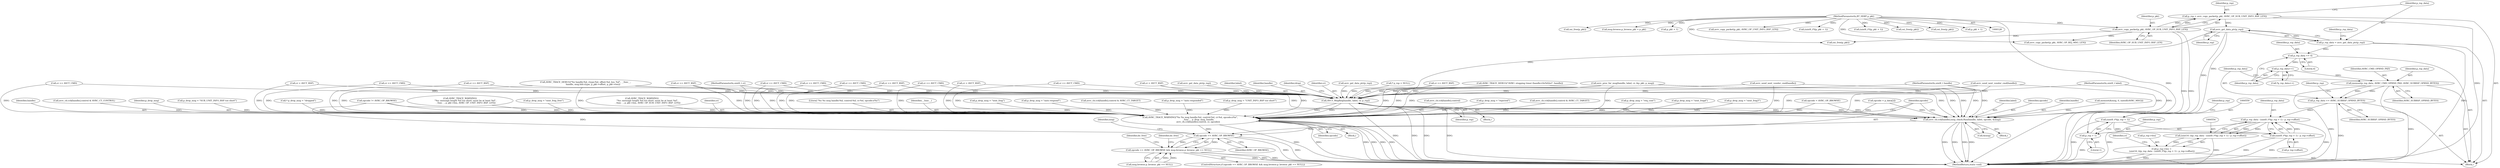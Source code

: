 digraph "0_Android_830cb39cb2a0f1bf6704d264e2a5c5029c175dd7@API" {
"1000519" [label="(Call,p_rsp = avrc_copy_packet(p_pkt, AVRC_OP_SUB_UNIT_INFO_RSP_LEN))"];
"1000521" [label="(Call,avrc_copy_packet(p_pkt, AVRC_OP_SUB_UNIT_INFO_RSP_LEN))"];
"1000132" [label="(MethodParameterIn,BT_HDR* p_pkt)"];
"1000526" [label="(Call,avrc_get_data_ptr(p_rsp))"];
"1000524" [label="(Call,p_rsp_data = avrc_get_data_ptr(p_rsp))"];
"1000532" [label="(Call,p_rsp_data += 4)"];
"1000537" [label="(Call,p_rsp_data++)"];
"1000542" [label="(Call,memset(p_rsp_data, AVRC_CMD_OPRND_PAD, AVRC_SUBRSP_OPRND_BYTES))"];
"1000546" [label="(Call,p_rsp_data += AVRC_SUBRSP_OPRND_BYTES)"];
"1000555" [label="(Call,p_rsp_data - (uint8_t*)(p_rsp + 1) - p_rsp->offset)"];
"1000553" [label="(Call,(uint16_t)(p_rsp_data - (uint8_t*)(p_rsp + 1) - p_rsp->offset))"];
"1000549" [label="(Call,p_rsp->len =\n (uint16_t)(p_rsp_data - (uint8_t*)(p_rsp + 1) - p_rsp->offset))"];
"1000558" [label="(Call,(uint8_t*)(p_rsp + 1))"];
"1000557" [label="(Call,(uint8_t*)(p_rsp + 1) - p_rsp->offset)"];
"1000560" [label="(Call,p_rsp + 1)"];
"1000996" [label="(Call,AVCT_MsgReq(handle, label, cr, p_rsp))"];
"1001015" [label="(Call,avrc_cb.ccb[handle].msg_cback.Run(handle, label, opcode, &msg))"];
"1001039" [label="(Call,opcode == AVRC_OP_BROWSE)"];
"1001038" [label="(Call,opcode == AVRC_OP_BROWSE && msg.browse.p_browse_pkt == NULL)"];
"1001023" [label="(Call,AVRC_TRACE_WARNING(\"%s %s msg handle:%d, control:%d, cr:%d, opcode:x%x\",\n                       __func__, p_drop_msg, handle,\n                       avrc_cb.ccb[handle].control, cr, opcode))"];
"1000530" [label="(Identifier,p_rsp_data)"];
"1000129" [label="(MethodParameterIn,uint8_t handle)"];
"1000520" [label="(Identifier,p_rsp)"];
"1000581" [label="(Call,AVRC_TRACE_WARNING(\n                \"%s: message length %d too short: must be at least %d\",\n                __func__, p_pkt->len, AVRC_OP_SUB_UNIT_INFO_RSP_LEN))"];
"1000538" [label="(Identifier,p_rsp_data)"];
"1000524" [label="(Call,p_rsp_data = avrc_get_data_ptr(p_rsp))"];
"1001017" [label="(Identifier,label)"];
"1001035" [label="(Identifier,cr)"];
"1000533" [label="(Identifier,p_rsp_data)"];
"1000132" [label="(MethodParameterIn,BT_HDR* p_pkt)"];
"1000939" [label="(Call,avrc_cb.ccb[handle].control & AVRC_CT_TARGET)"];
"1000527" [label="(Identifier,p_rsp)"];
"1000556" [label="(Identifier,p_rsp_data)"];
"1000987" [label="(Call,cr = AVCT_RSP)"];
"1000984" [label="(Call,p_drop_msg = \"rejected\")"];
"1000999" [label="(Identifier,cr)"];
"1000296" [label="(Call,osi_free(p_pkt))"];
"1000522" [label="(Identifier,p_pkt)"];
"1000270" [label="(Call,msg.browse.p_browse_pkt = p_pkt)"];
"1000551" [label="(Identifier,p_rsp)"];
"1001036" [label="(Identifier,opcode)"];
"1001023" [label="(Call,AVRC_TRACE_WARNING(\"%s %s msg handle:%d, control:%d, cr:%d, opcode:x%x\",\n                       __func__, p_drop_msg, handle,\n                       avrc_cb.ccb[handle].control, cr, opcode))"];
"1000667" [label="(Call,p_pkt + 1)"];
"1000948" [label="(Call,cr == AVCT_CMD)"];
"1001022" [label="(Block,)"];
"1001045" [label="(Identifier,msg)"];
"1000567" [label="(Identifier,cr)"];
"1001057" [label="(MethodReturn,static void)"];
"1000357" [label="(Call,avrc_cb.ccb[handle].control & AVRC_CT_TARGET)"];
"1000388" [label="(Call,cr == AVCT_CMD)"];
"1001037" [label="(ControlStructure,if (opcode == AVRC_OP_BROWSE && msg.browse.p_browse_pkt == NULL))"];
"1000788" [label="(Call,p_drop_msg = \"req_cont\")"];
"1000803" [label="(Call,p_drop_msg = \"sent_fragd\")"];
"1000534" [label="(Literal,4)"];
"1000793" [label="(Call,p_drop_msg = \"sent_frag3\")"];
"1001019" [label="(Call,&msg)"];
"1000545" [label="(Identifier,AVRC_SUBRSP_OPRND_BYTES)"];
"1000973" [label="(Call,avrc_copy_packet(p_pkt, AVRC_OP_REJ_MSG_LEN))"];
"1001015" [label="(Call,avrc_cb.ccb[handle].msg_cback.Run(handle, label, opcode, &msg))"];
"1000518" [label="(Block,)"];
"1001018" [label="(Identifier,opcode)"];
"1001038" [label="(Call,opcode == AVRC_OP_BROWSE && msg.browse.p_browse_pkt == NULL)"];
"1000544" [label="(Identifier,AVRC_CMD_OPRND_PAD)"];
"1000394" [label="(Call,avrc_copy_packet(p_pkt, AVRC_OP_UNIT_INFO_RSP_LEN))"];
"1000366" [label="(Call,cr == AVCT_CMD)"];
"1000515" [label="(Call,cr == AVCT_CMD)"];
"1001027" [label="(Identifier,handle)"];
"1001055" [label="(Call,osi_free(p_pkt))"];
"1000827" [label="(Call,cr == AVCT_CMD)"];
"1001016" [label="(Identifier,handle)"];
"1000536" [label="(Call,*p_rsp_data++)"];
"1001040" [label="(Identifier,opcode)"];
"1000808" [label="(Call,cr == AVCT_RSP)"];
"1000370" [label="(Call,avrc_cb.ccb[handle].control & AVRC_CT_CONTROL)"];
"1000995" [label="(Block,)"];
"1000549" [label="(Call,p_rsp->len =\n (uint16_t)(p_rsp_data - (uint8_t*)(p_rsp + 1) - p_rsp->offset))"];
"1000547" [label="(Identifier,p_rsp_data)"];
"1000665" [label="(Call,(uint8_t*)(p_pkt + 1))"];
"1001026" [label="(Identifier,p_drop_msg)"];
"1001041" [label="(Identifier,AVRC_OP_BROWSE)"];
"1000684" [label="(Call,cr == AVCT_CMD)"];
"1000130" [label="(MethodParameterIn,uint8_t label)"];
"1000962" [label="(Call,opcode != AVRC_OP_BROWSE)"];
"1000594" [label="(Call,p_drop_msg = \"SUB_UNIT_INFO_RSP too short\")"];
"1000978" [label="(Call,avrc_get_data_ptr(p_rsp))"];
"1000310" [label="(Call,AVRC_TRACE_DEBUG(\"%s handle:%d, ctype:%d, offset:%d, len: %d\", __func__,\n                      handle, msg.hdr.ctype, p_pkt->offset, p_pkt->len))"];
"1001042" [label="(Call,msg.browse.p_browse_pkt == NULL)"];
"1000526" [label="(Call,avrc_get_data_ptr(p_rsp))"];
"1000519" [label="(Call,p_rsp = avrc_copy_packet(p_pkt, AVRC_OP_SUB_UNIT_INFO_RSP_LEN))"];
"1001051" [label="(Identifier,do_free)"];
"1000537" [label="(Call,p_rsp_data++)"];
"1000815" [label="(Call,avrc_send_next_vendor_cmd(handle))"];
"1000558" [label="(Call,(uint8_t*)(p_rsp + 1))"];
"1000550" [label="(Call,p_rsp->len)"];
"1000379" [label="(Call,cr == AVCT_RSP)"];
"1000525" [label="(Identifier,p_rsp_data)"];
"1000446" [label="(Call,cr = AVCT_RSP)"];
"1000147" [label="(Call,* p_rsp = NULL)"];
"1000242" [label="(Call,opcode = AVRC_OP_BROWSE)"];
"1001000" [label="(Identifier,p_rsp)"];
"1000569" [label="(Call,p_drop_msg = \"auto responded\")"];
"1000474" [label="(Call,p_drop_msg = \"UNIT_INFO_RSP too short\")"];
"1000753" [label="(Call,avrc_proc_far_msg(handle, label, cr, &p_pkt, p_msg))"];
"1000740" [label="(Call,cr == AVCT_CMD)"];
"1000560" [label="(Call,p_rsp + 1)"];
"1000929" [label="(Call,cr == AVCT_RSP)"];
"1001024" [label="(Literal,\"%s %s msg handle:%d, control:%d, cr:%d, opcode:x%x\")"];
"1000561" [label="(Identifier,p_rsp)"];
"1000221" [label="(Call,(uint8_t*)(p_pkt + 1))"];
"1000557" [label="(Call,(uint8_t*)(p_rsp + 1) - p_rsp->offset)"];
"1000553" [label="(Call,(uint16_t)(p_rsp_data - (uint8_t*)(p_rsp + 1) - p_rsp->offset))"];
"1000543" [label="(Identifier,p_rsp_data)"];
"1001039" [label="(Call,opcode == AVRC_OP_BROWSE)"];
"1000562" [label="(Literal,1)"];
"1000933" [label="(Call,avrc_send_next_vendor_cmd(handle))"];
"1000207" [label="(Call,AVRC_TRACE_DEBUG(\"AVRC: stopping timer (handle=0x%02x)\", handle))"];
"1000563" [label="(Call,p_rsp->offset)"];
"1001007" [label="(Block,)"];
"1001025" [label="(Identifier,__func__)"];
"1001028" [label="(Call,avrc_cb.ccb[handle].control)"];
"1000532" [label="(Call,p_rsp_data += 4)"];
"1000349" [label="(Call,opcode = p_data[2])"];
"1000546" [label="(Call,p_rsp_data += AVRC_SUBRSP_OPRND_BYTES)"];
"1000203" [label="(Call,cr == AVCT_RSP)"];
"1000157" [label="(Call,* p_drop_msg = \"dropped\")"];
"1000461" [label="(Call,AVRC_TRACE_WARNING(\n                \"%s: message length %d too short: must be at least %d\",\n                __func__, p_pkt->len, AVRC_OP_UNIT_INFO_RSP_LEN))"];
"1000798" [label="(Call,p_drop_msg = \"sent_frag_free\")"];
"1000566" [label="(Call,cr = AVCT_RSP)"];
"1000548" [label="(Identifier,AVRC_SUBRSP_OPRND_BYTES)"];
"1000399" [label="(Call,avrc_get_data_ptr(p_rsp))"];
"1000998" [label="(Identifier,label)"];
"1000564" [label="(Identifier,p_rsp)"];
"1000521" [label="(Call,avrc_copy_packet(p_pkt, AVRC_OP_SUB_UNIT_INFO_RSP_LEN))"];
"1000542" [label="(Call,memset(p_rsp_data, AVRC_CMD_OPRND_PAD, AVRC_SUBRSP_OPRND_BYTES))"];
"1000996" [label="(Call,AVCT_MsgReq(handle, label, cr, p_rsp))"];
"1000555" [label="(Call,p_rsp_data - (uint8_t*)(p_rsp + 1) - p_rsp->offset)"];
"1000523" [label="(Identifier,AVRC_OP_SUB_UNIT_INFO_RSP_LEN)"];
"1001054" [label="(Identifier,do_free)"];
"1000188" [label="(Call,osi_free(p_pkt))"];
"1000196" [label="(Call,osi_free(p_pkt))"];
"1000997" [label="(Identifier,handle)"];
"1000223" [label="(Call,p_pkt + 1)"];
"1001002" [label="(Identifier,drop)"];
"1000783" [label="(Call,p_drop_msg = \"sent_frag\")"];
"1000449" [label="(Call,p_drop_msg = \"auto respond\")"];
"1000131" [label="(MethodParameterIn,uint8_t cr)"];
"1000229" [label="(Call,memset(&msg, 0, sizeof(tAVRC_MSG)))"];
"1000519" -> "1000518"  [label="AST: "];
"1000519" -> "1000521"  [label="CFG: "];
"1000520" -> "1000519"  [label="AST: "];
"1000521" -> "1000519"  [label="AST: "];
"1000525" -> "1000519"  [label="CFG: "];
"1000519" -> "1001057"  [label="DDG: "];
"1000521" -> "1000519"  [label="DDG: "];
"1000521" -> "1000519"  [label="DDG: "];
"1000519" -> "1000526"  [label="DDG: "];
"1000521" -> "1000523"  [label="CFG: "];
"1000522" -> "1000521"  [label="AST: "];
"1000523" -> "1000521"  [label="AST: "];
"1000521" -> "1001057"  [label="DDG: "];
"1000521" -> "1001057"  [label="DDG: "];
"1000132" -> "1000521"  [label="DDG: "];
"1000521" -> "1000973"  [label="DDG: "];
"1000521" -> "1001055"  [label="DDG: "];
"1000132" -> "1000128"  [label="AST: "];
"1000132" -> "1001057"  [label="DDG: "];
"1000132" -> "1000188"  [label="DDG: "];
"1000132" -> "1000196"  [label="DDG: "];
"1000132" -> "1000221"  [label="DDG: "];
"1000132" -> "1000223"  [label="DDG: "];
"1000132" -> "1000270"  [label="DDG: "];
"1000132" -> "1000296"  [label="DDG: "];
"1000132" -> "1000394"  [label="DDG: "];
"1000132" -> "1000665"  [label="DDG: "];
"1000132" -> "1000667"  [label="DDG: "];
"1000132" -> "1000973"  [label="DDG: "];
"1000132" -> "1001055"  [label="DDG: "];
"1000526" -> "1000524"  [label="AST: "];
"1000526" -> "1000527"  [label="CFG: "];
"1000527" -> "1000526"  [label="AST: "];
"1000524" -> "1000526"  [label="CFG: "];
"1000526" -> "1000524"  [label="DDG: "];
"1000526" -> "1000558"  [label="DDG: "];
"1000526" -> "1000560"  [label="DDG: "];
"1000526" -> "1000996"  [label="DDG: "];
"1000524" -> "1000518"  [label="AST: "];
"1000525" -> "1000524"  [label="AST: "];
"1000530" -> "1000524"  [label="CFG: "];
"1000524" -> "1001057"  [label="DDG: "];
"1000524" -> "1000532"  [label="DDG: "];
"1000532" -> "1000518"  [label="AST: "];
"1000532" -> "1000534"  [label="CFG: "];
"1000533" -> "1000532"  [label="AST: "];
"1000534" -> "1000532"  [label="AST: "];
"1000538" -> "1000532"  [label="CFG: "];
"1000532" -> "1000537"  [label="DDG: "];
"1000537" -> "1000536"  [label="AST: "];
"1000537" -> "1000538"  [label="CFG: "];
"1000538" -> "1000537"  [label="AST: "];
"1000536" -> "1000537"  [label="CFG: "];
"1000537" -> "1000542"  [label="DDG: "];
"1000542" -> "1000518"  [label="AST: "];
"1000542" -> "1000545"  [label="CFG: "];
"1000543" -> "1000542"  [label="AST: "];
"1000544" -> "1000542"  [label="AST: "];
"1000545" -> "1000542"  [label="AST: "];
"1000547" -> "1000542"  [label="CFG: "];
"1000542" -> "1001057"  [label="DDG: "];
"1000542" -> "1001057"  [label="DDG: "];
"1000542" -> "1000546"  [label="DDG: "];
"1000542" -> "1000546"  [label="DDG: "];
"1000546" -> "1000518"  [label="AST: "];
"1000546" -> "1000548"  [label="CFG: "];
"1000547" -> "1000546"  [label="AST: "];
"1000548" -> "1000546"  [label="AST: "];
"1000551" -> "1000546"  [label="CFG: "];
"1000546" -> "1001057"  [label="DDG: "];
"1000546" -> "1000555"  [label="DDG: "];
"1000555" -> "1000553"  [label="AST: "];
"1000555" -> "1000557"  [label="CFG: "];
"1000556" -> "1000555"  [label="AST: "];
"1000557" -> "1000555"  [label="AST: "];
"1000553" -> "1000555"  [label="CFG: "];
"1000555" -> "1001057"  [label="DDG: "];
"1000555" -> "1001057"  [label="DDG: "];
"1000555" -> "1000553"  [label="DDG: "];
"1000555" -> "1000553"  [label="DDG: "];
"1000557" -> "1000555"  [label="DDG: "];
"1000557" -> "1000555"  [label="DDG: "];
"1000553" -> "1000549"  [label="AST: "];
"1000554" -> "1000553"  [label="AST: "];
"1000549" -> "1000553"  [label="CFG: "];
"1000553" -> "1001057"  [label="DDG: "];
"1000553" -> "1000549"  [label="DDG: "];
"1000549" -> "1000518"  [label="AST: "];
"1000550" -> "1000549"  [label="AST: "];
"1000567" -> "1000549"  [label="CFG: "];
"1000549" -> "1001057"  [label="DDG: "];
"1000549" -> "1001057"  [label="DDG: "];
"1000558" -> "1000557"  [label="AST: "];
"1000558" -> "1000560"  [label="CFG: "];
"1000559" -> "1000558"  [label="AST: "];
"1000560" -> "1000558"  [label="AST: "];
"1000564" -> "1000558"  [label="CFG: "];
"1000558" -> "1001057"  [label="DDG: "];
"1000558" -> "1000557"  [label="DDG: "];
"1000557" -> "1000563"  [label="CFG: "];
"1000563" -> "1000557"  [label="AST: "];
"1000557" -> "1001057"  [label="DDG: "];
"1000557" -> "1001057"  [label="DDG: "];
"1000560" -> "1000562"  [label="CFG: "];
"1000561" -> "1000560"  [label="AST: "];
"1000562" -> "1000560"  [label="AST: "];
"1000560" -> "1001057"  [label="DDG: "];
"1000996" -> "1000995"  [label="AST: "];
"1000996" -> "1001000"  [label="CFG: "];
"1000997" -> "1000996"  [label="AST: "];
"1000998" -> "1000996"  [label="AST: "];
"1000999" -> "1000996"  [label="AST: "];
"1001000" -> "1000996"  [label="AST: "];
"1001002" -> "1000996"  [label="CFG: "];
"1000996" -> "1001057"  [label="DDG: "];
"1000996" -> "1001057"  [label="DDG: "];
"1000996" -> "1001057"  [label="DDG: "];
"1000996" -> "1001057"  [label="DDG: "];
"1000753" -> "1000996"  [label="DDG: "];
"1000753" -> "1000996"  [label="DDG: "];
"1000753" -> "1000996"  [label="DDG: "];
"1000815" -> "1000996"  [label="DDG: "];
"1000207" -> "1000996"  [label="DDG: "];
"1000933" -> "1000996"  [label="DDG: "];
"1000310" -> "1000996"  [label="DDG: "];
"1000129" -> "1000996"  [label="DDG: "];
"1000130" -> "1000996"  [label="DDG: "];
"1000388" -> "1000996"  [label="DDG: "];
"1000684" -> "1000996"  [label="DDG: "];
"1000379" -> "1000996"  [label="DDG: "];
"1000366" -> "1000996"  [label="DDG: "];
"1000948" -> "1000996"  [label="DDG: "];
"1000987" -> "1000996"  [label="DDG: "];
"1000808" -> "1000996"  [label="DDG: "];
"1000446" -> "1000996"  [label="DDG: "];
"1000515" -> "1000996"  [label="DDG: "];
"1000827" -> "1000996"  [label="DDG: "];
"1000566" -> "1000996"  [label="DDG: "];
"1000929" -> "1000996"  [label="DDG: "];
"1000740" -> "1000996"  [label="DDG: "];
"1000203" -> "1000996"  [label="DDG: "];
"1000131" -> "1000996"  [label="DDG: "];
"1000978" -> "1000996"  [label="DDG: "];
"1000147" -> "1000996"  [label="DDG: "];
"1000399" -> "1000996"  [label="DDG: "];
"1000996" -> "1001015"  [label="DDG: "];
"1000996" -> "1001015"  [label="DDG: "];
"1000996" -> "1001023"  [label="DDG: "];
"1000996" -> "1001023"  [label="DDG: "];
"1001015" -> "1001007"  [label="AST: "];
"1001015" -> "1001019"  [label="CFG: "];
"1001016" -> "1001015"  [label="AST: "];
"1001017" -> "1001015"  [label="AST: "];
"1001018" -> "1001015"  [label="AST: "];
"1001019" -> "1001015"  [label="AST: "];
"1001040" -> "1001015"  [label="CFG: "];
"1001015" -> "1001057"  [label="DDG: "];
"1001015" -> "1001057"  [label="DDG: "];
"1001015" -> "1001057"  [label="DDG: "];
"1001015" -> "1001057"  [label="DDG: "];
"1000753" -> "1001015"  [label="DDG: "];
"1000753" -> "1001015"  [label="DDG: "];
"1000815" -> "1001015"  [label="DDG: "];
"1000207" -> "1001015"  [label="DDG: "];
"1000933" -> "1001015"  [label="DDG: "];
"1000310" -> "1001015"  [label="DDG: "];
"1000129" -> "1001015"  [label="DDG: "];
"1000130" -> "1001015"  [label="DDG: "];
"1000349" -> "1001015"  [label="DDG: "];
"1000962" -> "1001015"  [label="DDG: "];
"1000242" -> "1001015"  [label="DDG: "];
"1000229" -> "1001015"  [label="DDG: "];
"1001015" -> "1001039"  [label="DDG: "];
"1001039" -> "1001038"  [label="AST: "];
"1001039" -> "1001041"  [label="CFG: "];
"1001040" -> "1001039"  [label="AST: "];
"1001041" -> "1001039"  [label="AST: "];
"1001045" -> "1001039"  [label="CFG: "];
"1001038" -> "1001039"  [label="CFG: "];
"1001039" -> "1001057"  [label="DDG: "];
"1001039" -> "1001057"  [label="DDG: "];
"1001039" -> "1001038"  [label="DDG: "];
"1001039" -> "1001038"  [label="DDG: "];
"1001023" -> "1001039"  [label="DDG: "];
"1000962" -> "1001039"  [label="DDG: "];
"1001038" -> "1001037"  [label="AST: "];
"1001038" -> "1001042"  [label="CFG: "];
"1001042" -> "1001038"  [label="AST: "];
"1001051" -> "1001038"  [label="CFG: "];
"1001054" -> "1001038"  [label="CFG: "];
"1001038" -> "1001057"  [label="DDG: "];
"1001038" -> "1001057"  [label="DDG: "];
"1001038" -> "1001057"  [label="DDG: "];
"1001042" -> "1001038"  [label="DDG: "];
"1001042" -> "1001038"  [label="DDG: "];
"1001023" -> "1001022"  [label="AST: "];
"1001023" -> "1001036"  [label="CFG: "];
"1001024" -> "1001023"  [label="AST: "];
"1001025" -> "1001023"  [label="AST: "];
"1001026" -> "1001023"  [label="AST: "];
"1001027" -> "1001023"  [label="AST: "];
"1001028" -> "1001023"  [label="AST: "];
"1001035" -> "1001023"  [label="AST: "];
"1001036" -> "1001023"  [label="AST: "];
"1001040" -> "1001023"  [label="CFG: "];
"1001023" -> "1001057"  [label="DDG: "];
"1001023" -> "1001057"  [label="DDG: "];
"1001023" -> "1001057"  [label="DDG: "];
"1001023" -> "1001057"  [label="DDG: "];
"1001023" -> "1001057"  [label="DDG: "];
"1001023" -> "1001057"  [label="DDG: "];
"1000310" -> "1001023"  [label="DDG: "];
"1000310" -> "1001023"  [label="DDG: "];
"1000581" -> "1001023"  [label="DDG: "];
"1000461" -> "1001023"  [label="DDG: "];
"1000788" -> "1001023"  [label="DDG: "];
"1000594" -> "1001023"  [label="DDG: "];
"1000157" -> "1001023"  [label="DDG: "];
"1000449" -> "1001023"  [label="DDG: "];
"1000569" -> "1001023"  [label="DDG: "];
"1000803" -> "1001023"  [label="DDG: "];
"1000984" -> "1001023"  [label="DDG: "];
"1000798" -> "1001023"  [label="DDG: "];
"1000783" -> "1001023"  [label="DDG: "];
"1000793" -> "1001023"  [label="DDG: "];
"1000474" -> "1001023"  [label="DDG: "];
"1000753" -> "1001023"  [label="DDG: "];
"1000753" -> "1001023"  [label="DDG: "];
"1000815" -> "1001023"  [label="DDG: "];
"1000207" -> "1001023"  [label="DDG: "];
"1000933" -> "1001023"  [label="DDG: "];
"1000129" -> "1001023"  [label="DDG: "];
"1000939" -> "1001023"  [label="DDG: "];
"1000357" -> "1001023"  [label="DDG: "];
"1000370" -> "1001023"  [label="DDG: "];
"1000388" -> "1001023"  [label="DDG: "];
"1000684" -> "1001023"  [label="DDG: "];
"1000379" -> "1001023"  [label="DDG: "];
"1000366" -> "1001023"  [label="DDG: "];
"1000948" -> "1001023"  [label="DDG: "];
"1000987" -> "1001023"  [label="DDG: "];
"1000808" -> "1001023"  [label="DDG: "];
"1000446" -> "1001023"  [label="DDG: "];
"1000515" -> "1001023"  [label="DDG: "];
"1000827" -> "1001023"  [label="DDG: "];
"1000566" -> "1001023"  [label="DDG: "];
"1000929" -> "1001023"  [label="DDG: "];
"1000740" -> "1001023"  [label="DDG: "];
"1000203" -> "1001023"  [label="DDG: "];
"1000131" -> "1001023"  [label="DDG: "];
"1000349" -> "1001023"  [label="DDG: "];
"1000962" -> "1001023"  [label="DDG: "];
"1000242" -> "1001023"  [label="DDG: "];
}
